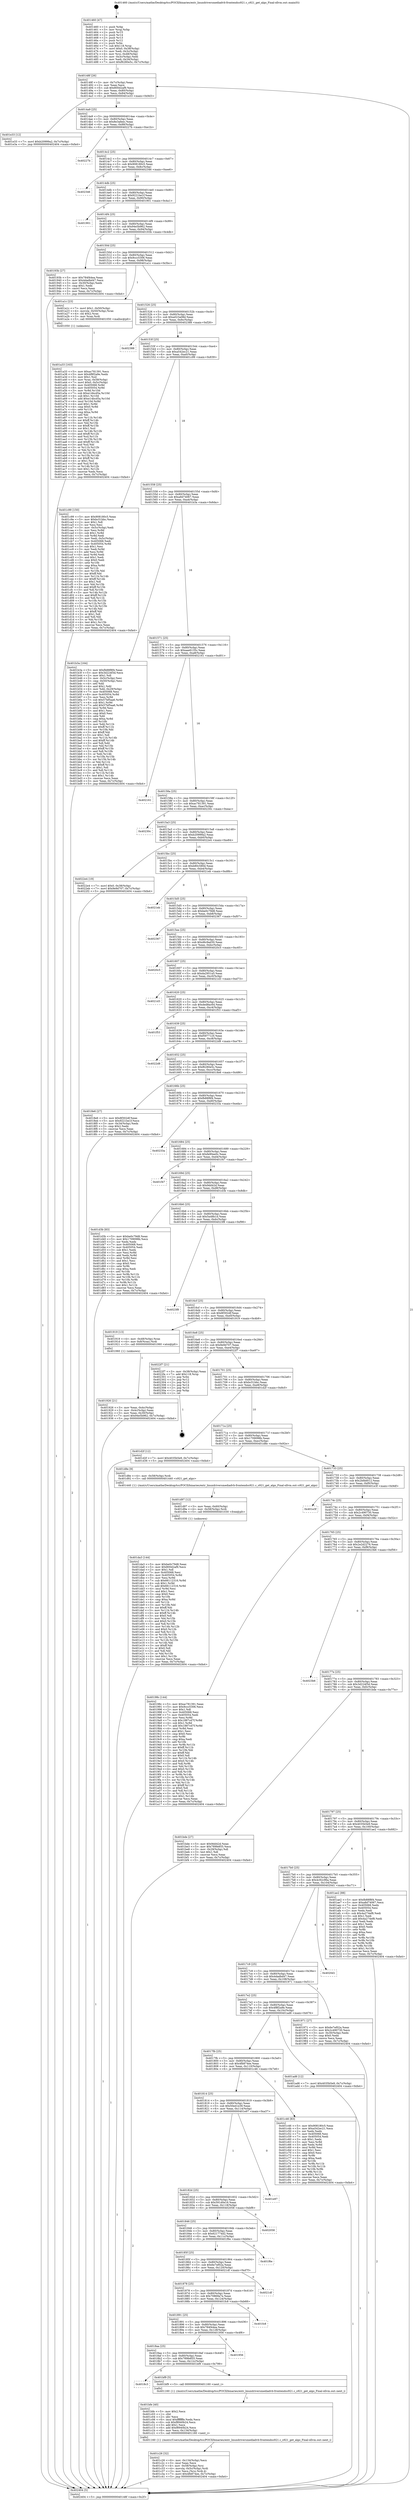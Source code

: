 digraph "0x401460" {
  label = "0x401460 (/mnt/c/Users/mathe/Desktop/tcc/POCII/binaries/extr_linuxdriversmediadvb-frontendss921.c_s921_get_algo_Final-ollvm.out::main(0))"
  labelloc = "t"
  node[shape=record]

  Entry [label="",width=0.3,height=0.3,shape=circle,fillcolor=black,style=filled]
  "0x40148f" [label="{
     0x40148f [26]\l
     | [instrs]\l
     &nbsp;&nbsp;0x40148f \<+3\>: mov -0x7c(%rbp),%eax\l
     &nbsp;&nbsp;0x401492 \<+2\>: mov %eax,%ecx\l
     &nbsp;&nbsp;0x401494 \<+6\>: sub $0x800d2af9,%ecx\l
     &nbsp;&nbsp;0x40149a \<+3\>: mov %eax,-0x80(%rbp)\l
     &nbsp;&nbsp;0x40149d \<+6\>: mov %ecx,-0x84(%rbp)\l
     &nbsp;&nbsp;0x4014a3 \<+6\>: je 0000000000401e33 \<main+0x9d3\>\l
  }"]
  "0x401e33" [label="{
     0x401e33 [12]\l
     | [instrs]\l
     &nbsp;&nbsp;0x401e33 \<+7\>: movl $0xb20999a2,-0x7c(%rbp)\l
     &nbsp;&nbsp;0x401e3a \<+5\>: jmp 0000000000402404 \<main+0xfa4\>\l
  }"]
  "0x4014a9" [label="{
     0x4014a9 [25]\l
     | [instrs]\l
     &nbsp;&nbsp;0x4014a9 \<+5\>: jmp 00000000004014ae \<main+0x4e\>\l
     &nbsp;&nbsp;0x4014ae \<+3\>: mov -0x80(%rbp),%eax\l
     &nbsp;&nbsp;0x4014b1 \<+5\>: sub $0x8e3afeec,%eax\l
     &nbsp;&nbsp;0x4014b6 \<+6\>: mov %eax,-0x88(%rbp)\l
     &nbsp;&nbsp;0x4014bc \<+6\>: je 000000000040227b \<main+0xe1b\>\l
  }"]
  Exit [label="",width=0.3,height=0.3,shape=circle,fillcolor=black,style=filled,peripheries=2]
  "0x40227b" [label="{
     0x40227b\l
  }", style=dashed]
  "0x4014c2" [label="{
     0x4014c2 [25]\l
     | [instrs]\l
     &nbsp;&nbsp;0x4014c2 \<+5\>: jmp 00000000004014c7 \<main+0x67\>\l
     &nbsp;&nbsp;0x4014c7 \<+3\>: mov -0x80(%rbp),%eax\l
     &nbsp;&nbsp;0x4014ca \<+5\>: sub $0x908180c5,%eax\l
     &nbsp;&nbsp;0x4014cf \<+6\>: mov %eax,-0x8c(%rbp)\l
     &nbsp;&nbsp;0x4014d5 \<+6\>: je 0000000000402346 \<main+0xee6\>\l
  }"]
  "0x401da3" [label="{
     0x401da3 [144]\l
     | [instrs]\l
     &nbsp;&nbsp;0x401da3 \<+5\>: mov $0xbe0c79d8,%eax\l
     &nbsp;&nbsp;0x401da8 \<+5\>: mov $0x800d2af9,%ecx\l
     &nbsp;&nbsp;0x401dad \<+2\>: mov $0x1,%dl\l
     &nbsp;&nbsp;0x401daf \<+7\>: mov 0x405068,%esi\l
     &nbsp;&nbsp;0x401db6 \<+8\>: mov 0x405054,%r8d\l
     &nbsp;&nbsp;0x401dbe \<+3\>: mov %esi,%r9d\l
     &nbsp;&nbsp;0x401dc1 \<+7\>: sub $0x66112316,%r9d\l
     &nbsp;&nbsp;0x401dc8 \<+4\>: sub $0x1,%r9d\l
     &nbsp;&nbsp;0x401dcc \<+7\>: add $0x66112316,%r9d\l
     &nbsp;&nbsp;0x401dd3 \<+4\>: imul %r9d,%esi\l
     &nbsp;&nbsp;0x401dd7 \<+3\>: and $0x1,%esi\l
     &nbsp;&nbsp;0x401dda \<+3\>: cmp $0x0,%esi\l
     &nbsp;&nbsp;0x401ddd \<+4\>: sete %r10b\l
     &nbsp;&nbsp;0x401de1 \<+4\>: cmp $0xa,%r8d\l
     &nbsp;&nbsp;0x401de5 \<+4\>: setl %r11b\l
     &nbsp;&nbsp;0x401de9 \<+3\>: mov %r10b,%bl\l
     &nbsp;&nbsp;0x401dec \<+3\>: xor $0xff,%bl\l
     &nbsp;&nbsp;0x401def \<+3\>: mov %r11b,%r14b\l
     &nbsp;&nbsp;0x401df2 \<+4\>: xor $0xff,%r14b\l
     &nbsp;&nbsp;0x401df6 \<+3\>: xor $0x0,%dl\l
     &nbsp;&nbsp;0x401df9 \<+3\>: mov %bl,%r15b\l
     &nbsp;&nbsp;0x401dfc \<+4\>: and $0x0,%r15b\l
     &nbsp;&nbsp;0x401e00 \<+3\>: and %dl,%r10b\l
     &nbsp;&nbsp;0x401e03 \<+3\>: mov %r14b,%r12b\l
     &nbsp;&nbsp;0x401e06 \<+4\>: and $0x0,%r12b\l
     &nbsp;&nbsp;0x401e0a \<+3\>: and %dl,%r11b\l
     &nbsp;&nbsp;0x401e0d \<+3\>: or %r10b,%r15b\l
     &nbsp;&nbsp;0x401e10 \<+3\>: or %r11b,%r12b\l
     &nbsp;&nbsp;0x401e13 \<+3\>: xor %r12b,%r15b\l
     &nbsp;&nbsp;0x401e16 \<+3\>: or %r14b,%bl\l
     &nbsp;&nbsp;0x401e19 \<+3\>: xor $0xff,%bl\l
     &nbsp;&nbsp;0x401e1c \<+3\>: or $0x0,%dl\l
     &nbsp;&nbsp;0x401e1f \<+2\>: and %dl,%bl\l
     &nbsp;&nbsp;0x401e21 \<+3\>: or %bl,%r15b\l
     &nbsp;&nbsp;0x401e24 \<+4\>: test $0x1,%r15b\l
     &nbsp;&nbsp;0x401e28 \<+3\>: cmovne %ecx,%eax\l
     &nbsp;&nbsp;0x401e2b \<+3\>: mov %eax,-0x7c(%rbp)\l
     &nbsp;&nbsp;0x401e2e \<+5\>: jmp 0000000000402404 \<main+0xfa4\>\l
  }"]
  "0x402346" [label="{
     0x402346\l
  }", style=dashed]
  "0x4014db" [label="{
     0x4014db [25]\l
     | [instrs]\l
     &nbsp;&nbsp;0x4014db \<+5\>: jmp 00000000004014e0 \<main+0x80\>\l
     &nbsp;&nbsp;0x4014e0 \<+3\>: mov -0x80(%rbp),%eax\l
     &nbsp;&nbsp;0x4014e3 \<+5\>: sub $0x9221be1f,%eax\l
     &nbsp;&nbsp;0x4014e8 \<+6\>: mov %eax,-0x90(%rbp)\l
     &nbsp;&nbsp;0x4014ee \<+6\>: je 0000000000401901 \<main+0x4a1\>\l
  }"]
  "0x401d97" [label="{
     0x401d97 [12]\l
     | [instrs]\l
     &nbsp;&nbsp;0x401d97 \<+3\>: mov %eax,-0x60(%rbp)\l
     &nbsp;&nbsp;0x401d9a \<+4\>: mov -0x58(%rbp),%rdi\l
     &nbsp;&nbsp;0x401d9e \<+5\>: call 0000000000401030 \<free@plt\>\l
     | [calls]\l
     &nbsp;&nbsp;0x401030 \{1\} (unknown)\l
  }"]
  "0x401901" [label="{
     0x401901\l
  }", style=dashed]
  "0x4014f4" [label="{
     0x4014f4 [25]\l
     | [instrs]\l
     &nbsp;&nbsp;0x4014f4 \<+5\>: jmp 00000000004014f9 \<main+0x99\>\l
     &nbsp;&nbsp;0x4014f9 \<+3\>: mov -0x80(%rbp),%eax\l
     &nbsp;&nbsp;0x4014fc \<+5\>: sub $0x94e5b962,%eax\l
     &nbsp;&nbsp;0x401501 \<+6\>: mov %eax,-0x94(%rbp)\l
     &nbsp;&nbsp;0x401507 \<+6\>: je 000000000040193b \<main+0x4db\>\l
  }"]
  "0x401c26" [label="{
     0x401c26 [32]\l
     | [instrs]\l
     &nbsp;&nbsp;0x401c26 \<+6\>: mov -0x134(%rbp),%ecx\l
     &nbsp;&nbsp;0x401c2c \<+3\>: imul %eax,%ecx\l
     &nbsp;&nbsp;0x401c2f \<+4\>: mov -0x58(%rbp),%rsi\l
     &nbsp;&nbsp;0x401c33 \<+4\>: movslq -0x5c(%rbp),%rdi\l
     &nbsp;&nbsp;0x401c37 \<+3\>: mov %ecx,(%rsi,%rdi,4)\l
     &nbsp;&nbsp;0x401c3a \<+7\>: movl $0x4fb874ee,-0x7c(%rbp)\l
     &nbsp;&nbsp;0x401c41 \<+5\>: jmp 0000000000402404 \<main+0xfa4\>\l
  }"]
  "0x40193b" [label="{
     0x40193b [27]\l
     | [instrs]\l
     &nbsp;&nbsp;0x40193b \<+5\>: mov $0x784f44ea,%eax\l
     &nbsp;&nbsp;0x401940 \<+5\>: mov $0x4dadbd47,%ecx\l
     &nbsp;&nbsp;0x401945 \<+3\>: mov -0x30(%rbp),%edx\l
     &nbsp;&nbsp;0x401948 \<+3\>: cmp $0x1,%edx\l
     &nbsp;&nbsp;0x40194b \<+3\>: cmovl %ecx,%eax\l
     &nbsp;&nbsp;0x40194e \<+3\>: mov %eax,-0x7c(%rbp)\l
     &nbsp;&nbsp;0x401951 \<+5\>: jmp 0000000000402404 \<main+0xfa4\>\l
  }"]
  "0x40150d" [label="{
     0x40150d [25]\l
     | [instrs]\l
     &nbsp;&nbsp;0x40150d \<+5\>: jmp 0000000000401512 \<main+0xb2\>\l
     &nbsp;&nbsp;0x401512 \<+3\>: mov -0x80(%rbp),%eax\l
     &nbsp;&nbsp;0x401515 \<+5\>: sub $0x9ccc5306,%eax\l
     &nbsp;&nbsp;0x40151a \<+6\>: mov %eax,-0x98(%rbp)\l
     &nbsp;&nbsp;0x401520 \<+6\>: je 0000000000401a1c \<main+0x5bc\>\l
  }"]
  "0x401bfe" [label="{
     0x401bfe [40]\l
     | [instrs]\l
     &nbsp;&nbsp;0x401bfe \<+5\>: mov $0x2,%ecx\l
     &nbsp;&nbsp;0x401c03 \<+1\>: cltd\l
     &nbsp;&nbsp;0x401c04 \<+2\>: idiv %ecx\l
     &nbsp;&nbsp;0x401c06 \<+6\>: imul $0xfffffffe,%edx,%ecx\l
     &nbsp;&nbsp;0x401c0c \<+6\>: sub $0xf8940b24,%ecx\l
     &nbsp;&nbsp;0x401c12 \<+3\>: add $0x1,%ecx\l
     &nbsp;&nbsp;0x401c15 \<+6\>: add $0xf8940b24,%ecx\l
     &nbsp;&nbsp;0x401c1b \<+6\>: mov %ecx,-0x134(%rbp)\l
     &nbsp;&nbsp;0x401c21 \<+5\>: call 0000000000401160 \<next_i\>\l
     | [calls]\l
     &nbsp;&nbsp;0x401160 \{1\} (/mnt/c/Users/mathe/Desktop/tcc/POCII/binaries/extr_linuxdriversmediadvb-frontendss921.c_s921_get_algo_Final-ollvm.out::next_i)\l
  }"]
  "0x401a1c" [label="{
     0x401a1c [23]\l
     | [instrs]\l
     &nbsp;&nbsp;0x401a1c \<+7\>: movl $0x1,-0x50(%rbp)\l
     &nbsp;&nbsp;0x401a23 \<+4\>: movslq -0x50(%rbp),%rax\l
     &nbsp;&nbsp;0x401a27 \<+4\>: shl $0x2,%rax\l
     &nbsp;&nbsp;0x401a2b \<+3\>: mov %rax,%rdi\l
     &nbsp;&nbsp;0x401a2e \<+5\>: call 0000000000401050 \<malloc@plt\>\l
     | [calls]\l
     &nbsp;&nbsp;0x401050 \{1\} (unknown)\l
  }"]
  "0x401526" [label="{
     0x401526 [25]\l
     | [instrs]\l
     &nbsp;&nbsp;0x401526 \<+5\>: jmp 000000000040152b \<main+0xcb\>\l
     &nbsp;&nbsp;0x40152b \<+3\>: mov -0x80(%rbp),%eax\l
     &nbsp;&nbsp;0x40152e \<+5\>: sub $0xa023a08d,%eax\l
     &nbsp;&nbsp;0x401533 \<+6\>: mov %eax,-0x9c(%rbp)\l
     &nbsp;&nbsp;0x401539 \<+6\>: je 0000000000402388 \<main+0xf28\>\l
  }"]
  "0x4018c3" [label="{
     0x4018c3\l
  }", style=dashed]
  "0x402388" [label="{
     0x402388\l
  }", style=dashed]
  "0x40153f" [label="{
     0x40153f [25]\l
     | [instrs]\l
     &nbsp;&nbsp;0x40153f \<+5\>: jmp 0000000000401544 \<main+0xe4\>\l
     &nbsp;&nbsp;0x401544 \<+3\>: mov -0x80(%rbp),%eax\l
     &nbsp;&nbsp;0x401547 \<+5\>: sub $0xa542ec21,%eax\l
     &nbsp;&nbsp;0x40154c \<+6\>: mov %eax,-0xa0(%rbp)\l
     &nbsp;&nbsp;0x401552 \<+6\>: je 0000000000401c99 \<main+0x839\>\l
  }"]
  "0x401bf9" [label="{
     0x401bf9 [5]\l
     | [instrs]\l
     &nbsp;&nbsp;0x401bf9 \<+5\>: call 0000000000401160 \<next_i\>\l
     | [calls]\l
     &nbsp;&nbsp;0x401160 \{1\} (/mnt/c/Users/mathe/Desktop/tcc/POCII/binaries/extr_linuxdriversmediadvb-frontendss921.c_s921_get_algo_Final-ollvm.out::next_i)\l
  }"]
  "0x401c99" [label="{
     0x401c99 [150]\l
     | [instrs]\l
     &nbsp;&nbsp;0x401c99 \<+5\>: mov $0x908180c5,%eax\l
     &nbsp;&nbsp;0x401c9e \<+5\>: mov $0xbc51bbc,%ecx\l
     &nbsp;&nbsp;0x401ca3 \<+2\>: mov $0x1,%dl\l
     &nbsp;&nbsp;0x401ca5 \<+2\>: xor %esi,%esi\l
     &nbsp;&nbsp;0x401ca7 \<+3\>: mov -0x5c(%rbp),%edi\l
     &nbsp;&nbsp;0x401caa \<+3\>: mov %esi,%r8d\l
     &nbsp;&nbsp;0x401cad \<+4\>: sub $0x1,%r8d\l
     &nbsp;&nbsp;0x401cb1 \<+3\>: sub %r8d,%edi\l
     &nbsp;&nbsp;0x401cb4 \<+3\>: mov %edi,-0x5c(%rbp)\l
     &nbsp;&nbsp;0x401cb7 \<+7\>: mov 0x405068,%edi\l
     &nbsp;&nbsp;0x401cbe \<+8\>: mov 0x405054,%r8d\l
     &nbsp;&nbsp;0x401cc6 \<+3\>: sub $0x1,%esi\l
     &nbsp;&nbsp;0x401cc9 \<+3\>: mov %edi,%r9d\l
     &nbsp;&nbsp;0x401ccc \<+3\>: add %esi,%r9d\l
     &nbsp;&nbsp;0x401ccf \<+4\>: imul %r9d,%edi\l
     &nbsp;&nbsp;0x401cd3 \<+3\>: and $0x1,%edi\l
     &nbsp;&nbsp;0x401cd6 \<+3\>: cmp $0x0,%edi\l
     &nbsp;&nbsp;0x401cd9 \<+4\>: sete %r10b\l
     &nbsp;&nbsp;0x401cdd \<+4\>: cmp $0xa,%r8d\l
     &nbsp;&nbsp;0x401ce1 \<+4\>: setl %r11b\l
     &nbsp;&nbsp;0x401ce5 \<+3\>: mov %r10b,%bl\l
     &nbsp;&nbsp;0x401ce8 \<+3\>: xor $0xff,%bl\l
     &nbsp;&nbsp;0x401ceb \<+3\>: mov %r11b,%r14b\l
     &nbsp;&nbsp;0x401cee \<+4\>: xor $0xff,%r14b\l
     &nbsp;&nbsp;0x401cf2 \<+3\>: xor $0x1,%dl\l
     &nbsp;&nbsp;0x401cf5 \<+3\>: mov %bl,%r15b\l
     &nbsp;&nbsp;0x401cf8 \<+4\>: and $0xff,%r15b\l
     &nbsp;&nbsp;0x401cfc \<+3\>: and %dl,%r10b\l
     &nbsp;&nbsp;0x401cff \<+3\>: mov %r14b,%r12b\l
     &nbsp;&nbsp;0x401d02 \<+4\>: and $0xff,%r12b\l
     &nbsp;&nbsp;0x401d06 \<+3\>: and %dl,%r11b\l
     &nbsp;&nbsp;0x401d09 \<+3\>: or %r10b,%r15b\l
     &nbsp;&nbsp;0x401d0c \<+3\>: or %r11b,%r12b\l
     &nbsp;&nbsp;0x401d0f \<+3\>: xor %r12b,%r15b\l
     &nbsp;&nbsp;0x401d12 \<+3\>: or %r14b,%bl\l
     &nbsp;&nbsp;0x401d15 \<+3\>: xor $0xff,%bl\l
     &nbsp;&nbsp;0x401d18 \<+3\>: or $0x1,%dl\l
     &nbsp;&nbsp;0x401d1b \<+2\>: and %dl,%bl\l
     &nbsp;&nbsp;0x401d1d \<+3\>: or %bl,%r15b\l
     &nbsp;&nbsp;0x401d20 \<+4\>: test $0x1,%r15b\l
     &nbsp;&nbsp;0x401d24 \<+3\>: cmovne %ecx,%eax\l
     &nbsp;&nbsp;0x401d27 \<+3\>: mov %eax,-0x7c(%rbp)\l
     &nbsp;&nbsp;0x401d2a \<+5\>: jmp 0000000000402404 \<main+0xfa4\>\l
  }"]
  "0x401558" [label="{
     0x401558 [25]\l
     | [instrs]\l
     &nbsp;&nbsp;0x401558 \<+5\>: jmp 000000000040155d \<main+0xfd\>\l
     &nbsp;&nbsp;0x40155d \<+3\>: mov -0x80(%rbp),%eax\l
     &nbsp;&nbsp;0x401560 \<+5\>: sub $0xa8d74067,%eax\l
     &nbsp;&nbsp;0x401565 \<+6\>: mov %eax,-0xa4(%rbp)\l
     &nbsp;&nbsp;0x40156b \<+6\>: je 0000000000401b3a \<main+0x6da\>\l
  }"]
  "0x4018aa" [label="{
     0x4018aa [25]\l
     | [instrs]\l
     &nbsp;&nbsp;0x4018aa \<+5\>: jmp 00000000004018af \<main+0x44f\>\l
     &nbsp;&nbsp;0x4018af \<+3\>: mov -0x80(%rbp),%eax\l
     &nbsp;&nbsp;0x4018b2 \<+5\>: sub $0x789fe855,%eax\l
     &nbsp;&nbsp;0x4018b7 \<+6\>: mov %eax,-0x12c(%rbp)\l
     &nbsp;&nbsp;0x4018bd \<+6\>: je 0000000000401bf9 \<main+0x799\>\l
  }"]
  "0x401b3a" [label="{
     0x401b3a [164]\l
     | [instrs]\l
     &nbsp;&nbsp;0x401b3a \<+5\>: mov $0xfb88f8f4,%eax\l
     &nbsp;&nbsp;0x401b3f \<+5\>: mov $0x3d224f3d,%ecx\l
     &nbsp;&nbsp;0x401b44 \<+2\>: mov $0x1,%dl\l
     &nbsp;&nbsp;0x401b46 \<+3\>: mov -0x5c(%rbp),%esi\l
     &nbsp;&nbsp;0x401b49 \<+3\>: cmp -0x50(%rbp),%esi\l
     &nbsp;&nbsp;0x401b4c \<+4\>: setl %dil\l
     &nbsp;&nbsp;0x401b50 \<+4\>: and $0x1,%dil\l
     &nbsp;&nbsp;0x401b54 \<+4\>: mov %dil,-0x29(%rbp)\l
     &nbsp;&nbsp;0x401b58 \<+7\>: mov 0x405068,%esi\l
     &nbsp;&nbsp;0x401b5f \<+8\>: mov 0x405054,%r8d\l
     &nbsp;&nbsp;0x401b67 \<+3\>: mov %esi,%r9d\l
     &nbsp;&nbsp;0x401b6a \<+7\>: sub $0x57bf5aa6,%r9d\l
     &nbsp;&nbsp;0x401b71 \<+4\>: sub $0x1,%r9d\l
     &nbsp;&nbsp;0x401b75 \<+7\>: add $0x57bf5aa6,%r9d\l
     &nbsp;&nbsp;0x401b7c \<+4\>: imul %r9d,%esi\l
     &nbsp;&nbsp;0x401b80 \<+3\>: and $0x1,%esi\l
     &nbsp;&nbsp;0x401b83 \<+3\>: cmp $0x0,%esi\l
     &nbsp;&nbsp;0x401b86 \<+4\>: sete %dil\l
     &nbsp;&nbsp;0x401b8a \<+4\>: cmp $0xa,%r8d\l
     &nbsp;&nbsp;0x401b8e \<+4\>: setl %r10b\l
     &nbsp;&nbsp;0x401b92 \<+3\>: mov %dil,%r11b\l
     &nbsp;&nbsp;0x401b95 \<+4\>: xor $0xff,%r11b\l
     &nbsp;&nbsp;0x401b99 \<+3\>: mov %r10b,%bl\l
     &nbsp;&nbsp;0x401b9c \<+3\>: xor $0xff,%bl\l
     &nbsp;&nbsp;0x401b9f \<+3\>: xor $0x1,%dl\l
     &nbsp;&nbsp;0x401ba2 \<+3\>: mov %r11b,%r14b\l
     &nbsp;&nbsp;0x401ba5 \<+4\>: and $0xff,%r14b\l
     &nbsp;&nbsp;0x401ba9 \<+3\>: and %dl,%dil\l
     &nbsp;&nbsp;0x401bac \<+3\>: mov %bl,%r15b\l
     &nbsp;&nbsp;0x401baf \<+4\>: and $0xff,%r15b\l
     &nbsp;&nbsp;0x401bb3 \<+3\>: and %dl,%r10b\l
     &nbsp;&nbsp;0x401bb6 \<+3\>: or %dil,%r14b\l
     &nbsp;&nbsp;0x401bb9 \<+3\>: or %r10b,%r15b\l
     &nbsp;&nbsp;0x401bbc \<+3\>: xor %r15b,%r14b\l
     &nbsp;&nbsp;0x401bbf \<+3\>: or %bl,%r11b\l
     &nbsp;&nbsp;0x401bc2 \<+4\>: xor $0xff,%r11b\l
     &nbsp;&nbsp;0x401bc6 \<+3\>: or $0x1,%dl\l
     &nbsp;&nbsp;0x401bc9 \<+3\>: and %dl,%r11b\l
     &nbsp;&nbsp;0x401bcc \<+3\>: or %r11b,%r14b\l
     &nbsp;&nbsp;0x401bcf \<+4\>: test $0x1,%r14b\l
     &nbsp;&nbsp;0x401bd3 \<+3\>: cmovne %ecx,%eax\l
     &nbsp;&nbsp;0x401bd6 \<+3\>: mov %eax,-0x7c(%rbp)\l
     &nbsp;&nbsp;0x401bd9 \<+5\>: jmp 0000000000402404 \<main+0xfa4\>\l
  }"]
  "0x401571" [label="{
     0x401571 [25]\l
     | [instrs]\l
     &nbsp;&nbsp;0x401571 \<+5\>: jmp 0000000000401576 \<main+0x116\>\l
     &nbsp;&nbsp;0x401576 \<+3\>: mov -0x80(%rbp),%eax\l
     &nbsp;&nbsp;0x401579 \<+5\>: sub $0xaae6135c,%eax\l
     &nbsp;&nbsp;0x40157e \<+6\>: mov %eax,-0xa8(%rbp)\l
     &nbsp;&nbsp;0x401584 \<+6\>: je 0000000000402161 \<main+0xd01\>\l
  }"]
  "0x401956" [label="{
     0x401956\l
  }", style=dashed]
  "0x402161" [label="{
     0x402161\l
  }", style=dashed]
  "0x40158a" [label="{
     0x40158a [25]\l
     | [instrs]\l
     &nbsp;&nbsp;0x40158a \<+5\>: jmp 000000000040158f \<main+0x12f\>\l
     &nbsp;&nbsp;0x40158f \<+3\>: mov -0x80(%rbp),%eax\l
     &nbsp;&nbsp;0x401592 \<+5\>: sub $0xac781391,%eax\l
     &nbsp;&nbsp;0x401597 \<+6\>: mov %eax,-0xac(%rbp)\l
     &nbsp;&nbsp;0x40159d \<+6\>: je 000000000040230c \<main+0xeac\>\l
  }"]
  "0x401891" [label="{
     0x401891 [25]\l
     | [instrs]\l
     &nbsp;&nbsp;0x401891 \<+5\>: jmp 0000000000401896 \<main+0x436\>\l
     &nbsp;&nbsp;0x401896 \<+3\>: mov -0x80(%rbp),%eax\l
     &nbsp;&nbsp;0x401899 \<+5\>: sub $0x784f44ea,%eax\l
     &nbsp;&nbsp;0x40189e \<+6\>: mov %eax,-0x128(%rbp)\l
     &nbsp;&nbsp;0x4018a4 \<+6\>: je 0000000000401956 \<main+0x4f6\>\l
  }"]
  "0x40230c" [label="{
     0x40230c\l
  }", style=dashed]
  "0x4015a3" [label="{
     0x4015a3 [25]\l
     | [instrs]\l
     &nbsp;&nbsp;0x4015a3 \<+5\>: jmp 00000000004015a8 \<main+0x148\>\l
     &nbsp;&nbsp;0x4015a8 \<+3\>: mov -0x80(%rbp),%eax\l
     &nbsp;&nbsp;0x4015ab \<+5\>: sub $0xb20999a2,%eax\l
     &nbsp;&nbsp;0x4015b0 \<+6\>: mov %eax,-0xb0(%rbp)\l
     &nbsp;&nbsp;0x4015b6 \<+6\>: je 00000000004022e4 \<main+0xe84\>\l
  }"]
  "0x401fc8" [label="{
     0x401fc8\l
  }", style=dashed]
  "0x4022e4" [label="{
     0x4022e4 [19]\l
     | [instrs]\l
     &nbsp;&nbsp;0x4022e4 \<+7\>: movl $0x0,-0x38(%rbp)\l
     &nbsp;&nbsp;0x4022eb \<+7\>: movl $0x9e9d707,-0x7c(%rbp)\l
     &nbsp;&nbsp;0x4022f2 \<+5\>: jmp 0000000000402404 \<main+0xfa4\>\l
  }"]
  "0x4015bc" [label="{
     0x4015bc [25]\l
     | [instrs]\l
     &nbsp;&nbsp;0x4015bc \<+5\>: jmp 00000000004015c1 \<main+0x161\>\l
     &nbsp;&nbsp;0x4015c1 \<+3\>: mov -0x80(%rbp),%eax\l
     &nbsp;&nbsp;0x4015c4 \<+5\>: sub $0xb80c580d,%eax\l
     &nbsp;&nbsp;0x4015c9 \<+6\>: mov %eax,-0xb4(%rbp)\l
     &nbsp;&nbsp;0x4015cf \<+6\>: je 00000000004021eb \<main+0xd8b\>\l
  }"]
  "0x401878" [label="{
     0x401878 [25]\l
     | [instrs]\l
     &nbsp;&nbsp;0x401878 \<+5\>: jmp 000000000040187d \<main+0x41d\>\l
     &nbsp;&nbsp;0x40187d \<+3\>: mov -0x80(%rbp),%eax\l
     &nbsp;&nbsp;0x401880 \<+5\>: sub $0x70869a7e,%eax\l
     &nbsp;&nbsp;0x401885 \<+6\>: mov %eax,-0x124(%rbp)\l
     &nbsp;&nbsp;0x40188b \<+6\>: je 0000000000401fc8 \<main+0xb68\>\l
  }"]
  "0x4021eb" [label="{
     0x4021eb\l
  }", style=dashed]
  "0x4015d5" [label="{
     0x4015d5 [25]\l
     | [instrs]\l
     &nbsp;&nbsp;0x4015d5 \<+5\>: jmp 00000000004015da \<main+0x17a\>\l
     &nbsp;&nbsp;0x4015da \<+3\>: mov -0x80(%rbp),%eax\l
     &nbsp;&nbsp;0x4015dd \<+5\>: sub $0xbe0c79d8,%eax\l
     &nbsp;&nbsp;0x4015e2 \<+6\>: mov %eax,-0xb8(%rbp)\l
     &nbsp;&nbsp;0x4015e8 \<+6\>: je 0000000000402367 \<main+0xf07\>\l
  }"]
  "0x4021df" [label="{
     0x4021df\l
  }", style=dashed]
  "0x402367" [label="{
     0x402367\l
  }", style=dashed]
  "0x4015ee" [label="{
     0x4015ee [25]\l
     | [instrs]\l
     &nbsp;&nbsp;0x4015ee \<+5\>: jmp 00000000004015f3 \<main+0x193\>\l
     &nbsp;&nbsp;0x4015f3 \<+3\>: mov -0x80(%rbp),%eax\l
     &nbsp;&nbsp;0x4015f6 \<+5\>: sub $0xd6c9ad30,%eax\l
     &nbsp;&nbsp;0x4015fb \<+6\>: mov %eax,-0xbc(%rbp)\l
     &nbsp;&nbsp;0x401601 \<+6\>: je 00000000004020c5 \<main+0xc65\>\l
  }"]
  "0x40185f" [label="{
     0x40185f [25]\l
     | [instrs]\l
     &nbsp;&nbsp;0x40185f \<+5\>: jmp 0000000000401864 \<main+0x404\>\l
     &nbsp;&nbsp;0x401864 \<+3\>: mov -0x80(%rbp),%eax\l
     &nbsp;&nbsp;0x401867 \<+5\>: sub $0x6e7ef02a,%eax\l
     &nbsp;&nbsp;0x40186c \<+6\>: mov %eax,-0x120(%rbp)\l
     &nbsp;&nbsp;0x401872 \<+6\>: je 00000000004021df \<main+0xd7f\>\l
  }"]
  "0x4020c5" [label="{
     0x4020c5\l
  }", style=dashed]
  "0x401607" [label="{
     0x401607 [25]\l
     | [instrs]\l
     &nbsp;&nbsp;0x401607 \<+5\>: jmp 000000000040160c \<main+0x1ac\>\l
     &nbsp;&nbsp;0x40160c \<+3\>: mov -0x80(%rbp),%eax\l
     &nbsp;&nbsp;0x40160f \<+5\>: sub $0xda2951a5,%eax\l
     &nbsp;&nbsp;0x401614 \<+6\>: mov %eax,-0xc0(%rbp)\l
     &nbsp;&nbsp;0x40161a \<+6\>: je 00000000004021d3 \<main+0xd73\>\l
  }"]
  "0x401f6e" [label="{
     0x401f6e\l
  }", style=dashed]
  "0x4021d3" [label="{
     0x4021d3\l
  }", style=dashed]
  "0x401620" [label="{
     0x401620 [25]\l
     | [instrs]\l
     &nbsp;&nbsp;0x401620 \<+5\>: jmp 0000000000401625 \<main+0x1c5\>\l
     &nbsp;&nbsp;0x401625 \<+3\>: mov -0x80(%rbp),%eax\l
     &nbsp;&nbsp;0x401628 \<+5\>: sub $0xded8ac64,%eax\l
     &nbsp;&nbsp;0x40162d \<+6\>: mov %eax,-0xc4(%rbp)\l
     &nbsp;&nbsp;0x401633 \<+6\>: je 0000000000401f53 \<main+0xaf3\>\l
  }"]
  "0x401846" [label="{
     0x401846 [25]\l
     | [instrs]\l
     &nbsp;&nbsp;0x401846 \<+5\>: jmp 000000000040184b \<main+0x3eb\>\l
     &nbsp;&nbsp;0x40184b \<+3\>: mov -0x80(%rbp),%eax\l
     &nbsp;&nbsp;0x40184e \<+5\>: sub $0x621774d2,%eax\l
     &nbsp;&nbsp;0x401853 \<+6\>: mov %eax,-0x11c(%rbp)\l
     &nbsp;&nbsp;0x401859 \<+6\>: je 0000000000401f6e \<main+0xb0e\>\l
  }"]
  "0x401f53" [label="{
     0x401f53\l
  }", style=dashed]
  "0x401639" [label="{
     0x401639 [25]\l
     | [instrs]\l
     &nbsp;&nbsp;0x401639 \<+5\>: jmp 000000000040163e \<main+0x1de\>\l
     &nbsp;&nbsp;0x40163e \<+3\>: mov -0x80(%rbp),%eax\l
     &nbsp;&nbsp;0x401641 \<+5\>: sub $0xf59771c0,%eax\l
     &nbsp;&nbsp;0x401646 \<+6\>: mov %eax,-0xc8(%rbp)\l
     &nbsp;&nbsp;0x40164c \<+6\>: je 00000000004022d8 \<main+0xe78\>\l
  }"]
  "0x402058" [label="{
     0x402058\l
  }", style=dashed]
  "0x4022d8" [label="{
     0x4022d8\l
  }", style=dashed]
  "0x401652" [label="{
     0x401652 [25]\l
     | [instrs]\l
     &nbsp;&nbsp;0x401652 \<+5\>: jmp 0000000000401657 \<main+0x1f7\>\l
     &nbsp;&nbsp;0x401657 \<+3\>: mov -0x80(%rbp),%eax\l
     &nbsp;&nbsp;0x40165a \<+5\>: sub $0xf6280e5c,%eax\l
     &nbsp;&nbsp;0x40165f \<+6\>: mov %eax,-0xcc(%rbp)\l
     &nbsp;&nbsp;0x401665 \<+6\>: je 00000000004018e6 \<main+0x486\>\l
  }"]
  "0x40182d" [label="{
     0x40182d [25]\l
     | [instrs]\l
     &nbsp;&nbsp;0x40182d \<+5\>: jmp 0000000000401832 \<main+0x3d2\>\l
     &nbsp;&nbsp;0x401832 \<+3\>: mov -0x80(%rbp),%eax\l
     &nbsp;&nbsp;0x401835 \<+5\>: sub $0x591d0e16,%eax\l
     &nbsp;&nbsp;0x40183a \<+6\>: mov %eax,-0x118(%rbp)\l
     &nbsp;&nbsp;0x401840 \<+6\>: je 0000000000402058 \<main+0xbf8\>\l
  }"]
  "0x4018e6" [label="{
     0x4018e6 [27]\l
     | [instrs]\l
     &nbsp;&nbsp;0x4018e6 \<+5\>: mov $0x8f302df,%eax\l
     &nbsp;&nbsp;0x4018eb \<+5\>: mov $0x9221be1f,%ecx\l
     &nbsp;&nbsp;0x4018f0 \<+3\>: mov -0x34(%rbp),%edx\l
     &nbsp;&nbsp;0x4018f3 \<+3\>: cmp $0x2,%edx\l
     &nbsp;&nbsp;0x4018f6 \<+3\>: cmovne %ecx,%eax\l
     &nbsp;&nbsp;0x4018f9 \<+3\>: mov %eax,-0x7c(%rbp)\l
     &nbsp;&nbsp;0x4018fc \<+5\>: jmp 0000000000402404 \<main+0xfa4\>\l
  }"]
  "0x40166b" [label="{
     0x40166b [25]\l
     | [instrs]\l
     &nbsp;&nbsp;0x40166b \<+5\>: jmp 0000000000401670 \<main+0x210\>\l
     &nbsp;&nbsp;0x401670 \<+3\>: mov -0x80(%rbp),%eax\l
     &nbsp;&nbsp;0x401673 \<+5\>: sub $0xfb88f8f4,%eax\l
     &nbsp;&nbsp;0x401678 \<+6\>: mov %eax,-0xd0(%rbp)\l
     &nbsp;&nbsp;0x40167e \<+6\>: je 000000000040233a \<main+0xeda\>\l
  }"]
  "0x402404" [label="{
     0x402404 [5]\l
     | [instrs]\l
     &nbsp;&nbsp;0x402404 \<+5\>: jmp 000000000040148f \<main+0x2f\>\l
  }"]
  "0x401460" [label="{
     0x401460 [47]\l
     | [instrs]\l
     &nbsp;&nbsp;0x401460 \<+1\>: push %rbp\l
     &nbsp;&nbsp;0x401461 \<+3\>: mov %rsp,%rbp\l
     &nbsp;&nbsp;0x401464 \<+2\>: push %r15\l
     &nbsp;&nbsp;0x401466 \<+2\>: push %r14\l
     &nbsp;&nbsp;0x401468 \<+2\>: push %r13\l
     &nbsp;&nbsp;0x40146a \<+2\>: push %r12\l
     &nbsp;&nbsp;0x40146c \<+1\>: push %rbx\l
     &nbsp;&nbsp;0x40146d \<+7\>: sub $0x118,%rsp\l
     &nbsp;&nbsp;0x401474 \<+7\>: movl $0x0,-0x38(%rbp)\l
     &nbsp;&nbsp;0x40147b \<+3\>: mov %edi,-0x3c(%rbp)\l
     &nbsp;&nbsp;0x40147e \<+4\>: mov %rsi,-0x48(%rbp)\l
     &nbsp;&nbsp;0x401482 \<+3\>: mov -0x3c(%rbp),%edi\l
     &nbsp;&nbsp;0x401485 \<+3\>: mov %edi,-0x34(%rbp)\l
     &nbsp;&nbsp;0x401488 \<+7\>: movl $0xf6280e5c,-0x7c(%rbp)\l
  }"]
  "0x401e97" [label="{
     0x401e97\l
  }", style=dashed]
  "0x40233a" [label="{
     0x40233a\l
  }", style=dashed]
  "0x401684" [label="{
     0x401684 [25]\l
     | [instrs]\l
     &nbsp;&nbsp;0x401684 \<+5\>: jmp 0000000000401689 \<main+0x229\>\l
     &nbsp;&nbsp;0x401689 \<+3\>: mov -0x80(%rbp),%eax\l
     &nbsp;&nbsp;0x40168c \<+5\>: sub $0xfe90ee0c,%eax\l
     &nbsp;&nbsp;0x401691 \<+6\>: mov %eax,-0xd4(%rbp)\l
     &nbsp;&nbsp;0x401697 \<+6\>: je 0000000000401f47 \<main+0xae7\>\l
  }"]
  "0x401814" [label="{
     0x401814 [25]\l
     | [instrs]\l
     &nbsp;&nbsp;0x401814 \<+5\>: jmp 0000000000401819 \<main+0x3b9\>\l
     &nbsp;&nbsp;0x401819 \<+3\>: mov -0x80(%rbp),%eax\l
     &nbsp;&nbsp;0x40181c \<+5\>: sub $0x50ed1e39,%eax\l
     &nbsp;&nbsp;0x401821 \<+6\>: mov %eax,-0x114(%rbp)\l
     &nbsp;&nbsp;0x401827 \<+6\>: je 0000000000401e97 \<main+0xa37\>\l
  }"]
  "0x401f47" [label="{
     0x401f47\l
  }", style=dashed]
  "0x40169d" [label="{
     0x40169d [25]\l
     | [instrs]\l
     &nbsp;&nbsp;0x40169d \<+5\>: jmp 00000000004016a2 \<main+0x242\>\l
     &nbsp;&nbsp;0x4016a2 \<+3\>: mov -0x80(%rbp),%eax\l
     &nbsp;&nbsp;0x4016a5 \<+5\>: sub $0x9dd42d,%eax\l
     &nbsp;&nbsp;0x4016aa \<+6\>: mov %eax,-0xd8(%rbp)\l
     &nbsp;&nbsp;0x4016b0 \<+6\>: je 0000000000401d3b \<main+0x8db\>\l
  }"]
  "0x401c46" [label="{
     0x401c46 [83]\l
     | [instrs]\l
     &nbsp;&nbsp;0x401c46 \<+5\>: mov $0x908180c5,%eax\l
     &nbsp;&nbsp;0x401c4b \<+5\>: mov $0xa542ec21,%ecx\l
     &nbsp;&nbsp;0x401c50 \<+2\>: xor %edx,%edx\l
     &nbsp;&nbsp;0x401c52 \<+7\>: mov 0x405068,%esi\l
     &nbsp;&nbsp;0x401c59 \<+7\>: mov 0x405054,%edi\l
     &nbsp;&nbsp;0x401c60 \<+3\>: sub $0x1,%edx\l
     &nbsp;&nbsp;0x401c63 \<+3\>: mov %esi,%r8d\l
     &nbsp;&nbsp;0x401c66 \<+3\>: add %edx,%r8d\l
     &nbsp;&nbsp;0x401c69 \<+4\>: imul %r8d,%esi\l
     &nbsp;&nbsp;0x401c6d \<+3\>: and $0x1,%esi\l
     &nbsp;&nbsp;0x401c70 \<+3\>: cmp $0x0,%esi\l
     &nbsp;&nbsp;0x401c73 \<+4\>: sete %r9b\l
     &nbsp;&nbsp;0x401c77 \<+3\>: cmp $0xa,%edi\l
     &nbsp;&nbsp;0x401c7a \<+4\>: setl %r10b\l
     &nbsp;&nbsp;0x401c7e \<+3\>: mov %r9b,%r11b\l
     &nbsp;&nbsp;0x401c81 \<+3\>: and %r10b,%r11b\l
     &nbsp;&nbsp;0x401c84 \<+3\>: xor %r10b,%r9b\l
     &nbsp;&nbsp;0x401c87 \<+3\>: or %r9b,%r11b\l
     &nbsp;&nbsp;0x401c8a \<+4\>: test $0x1,%r11b\l
     &nbsp;&nbsp;0x401c8e \<+3\>: cmovne %ecx,%eax\l
     &nbsp;&nbsp;0x401c91 \<+3\>: mov %eax,-0x7c(%rbp)\l
     &nbsp;&nbsp;0x401c94 \<+5\>: jmp 0000000000402404 \<main+0xfa4\>\l
  }"]
  "0x401d3b" [label="{
     0x401d3b [83]\l
     | [instrs]\l
     &nbsp;&nbsp;0x401d3b \<+5\>: mov $0xbe0c79d8,%eax\l
     &nbsp;&nbsp;0x401d40 \<+5\>: mov $0x1709098b,%ecx\l
     &nbsp;&nbsp;0x401d45 \<+2\>: xor %edx,%edx\l
     &nbsp;&nbsp;0x401d47 \<+7\>: mov 0x405068,%esi\l
     &nbsp;&nbsp;0x401d4e \<+7\>: mov 0x405054,%edi\l
     &nbsp;&nbsp;0x401d55 \<+3\>: sub $0x1,%edx\l
     &nbsp;&nbsp;0x401d58 \<+3\>: mov %esi,%r8d\l
     &nbsp;&nbsp;0x401d5b \<+3\>: add %edx,%r8d\l
     &nbsp;&nbsp;0x401d5e \<+4\>: imul %r8d,%esi\l
     &nbsp;&nbsp;0x401d62 \<+3\>: and $0x1,%esi\l
     &nbsp;&nbsp;0x401d65 \<+3\>: cmp $0x0,%esi\l
     &nbsp;&nbsp;0x401d68 \<+4\>: sete %r9b\l
     &nbsp;&nbsp;0x401d6c \<+3\>: cmp $0xa,%edi\l
     &nbsp;&nbsp;0x401d6f \<+4\>: setl %r10b\l
     &nbsp;&nbsp;0x401d73 \<+3\>: mov %r9b,%r11b\l
     &nbsp;&nbsp;0x401d76 \<+3\>: and %r10b,%r11b\l
     &nbsp;&nbsp;0x401d79 \<+3\>: xor %r10b,%r9b\l
     &nbsp;&nbsp;0x401d7c \<+3\>: or %r9b,%r11b\l
     &nbsp;&nbsp;0x401d7f \<+4\>: test $0x1,%r11b\l
     &nbsp;&nbsp;0x401d83 \<+3\>: cmovne %ecx,%eax\l
     &nbsp;&nbsp;0x401d86 \<+3\>: mov %eax,-0x7c(%rbp)\l
     &nbsp;&nbsp;0x401d89 \<+5\>: jmp 0000000000402404 \<main+0xfa4\>\l
  }"]
  "0x4016b6" [label="{
     0x4016b6 [25]\l
     | [instrs]\l
     &nbsp;&nbsp;0x4016b6 \<+5\>: jmp 00000000004016bb \<main+0x25b\>\l
     &nbsp;&nbsp;0x4016bb \<+3\>: mov -0x80(%rbp),%eax\l
     &nbsp;&nbsp;0x4016be \<+5\>: sub $0x5a48b1d,%eax\l
     &nbsp;&nbsp;0x4016c3 \<+6\>: mov %eax,-0xdc(%rbp)\l
     &nbsp;&nbsp;0x4016c9 \<+6\>: je 00000000004023f8 \<main+0xf98\>\l
  }"]
  "0x4017fb" [label="{
     0x4017fb [25]\l
     | [instrs]\l
     &nbsp;&nbsp;0x4017fb \<+5\>: jmp 0000000000401800 \<main+0x3a0\>\l
     &nbsp;&nbsp;0x401800 \<+3\>: mov -0x80(%rbp),%eax\l
     &nbsp;&nbsp;0x401803 \<+5\>: sub $0x4fb874ee,%eax\l
     &nbsp;&nbsp;0x401808 \<+6\>: mov %eax,-0x110(%rbp)\l
     &nbsp;&nbsp;0x40180e \<+6\>: je 0000000000401c46 \<main+0x7e6\>\l
  }"]
  "0x4023f8" [label="{
     0x4023f8\l
  }", style=dashed]
  "0x4016cf" [label="{
     0x4016cf [25]\l
     | [instrs]\l
     &nbsp;&nbsp;0x4016cf \<+5\>: jmp 00000000004016d4 \<main+0x274\>\l
     &nbsp;&nbsp;0x4016d4 \<+3\>: mov -0x80(%rbp),%eax\l
     &nbsp;&nbsp;0x4016d7 \<+5\>: sub $0x8f302df,%eax\l
     &nbsp;&nbsp;0x4016dc \<+6\>: mov %eax,-0xe0(%rbp)\l
     &nbsp;&nbsp;0x4016e2 \<+6\>: je 0000000000401919 \<main+0x4b9\>\l
  }"]
  "0x401ad6" [label="{
     0x401ad6 [12]\l
     | [instrs]\l
     &nbsp;&nbsp;0x401ad6 \<+7\>: movl $0x4035b5e9,-0x7c(%rbp)\l
     &nbsp;&nbsp;0x401add \<+5\>: jmp 0000000000402404 \<main+0xfa4\>\l
  }"]
  "0x401919" [label="{
     0x401919 [13]\l
     | [instrs]\l
     &nbsp;&nbsp;0x401919 \<+4\>: mov -0x48(%rbp),%rax\l
     &nbsp;&nbsp;0x40191d \<+4\>: mov 0x8(%rax),%rdi\l
     &nbsp;&nbsp;0x401921 \<+5\>: call 0000000000401060 \<atoi@plt\>\l
     | [calls]\l
     &nbsp;&nbsp;0x401060 \{1\} (unknown)\l
  }"]
  "0x4016e8" [label="{
     0x4016e8 [25]\l
     | [instrs]\l
     &nbsp;&nbsp;0x4016e8 \<+5\>: jmp 00000000004016ed \<main+0x28d\>\l
     &nbsp;&nbsp;0x4016ed \<+3\>: mov -0x80(%rbp),%eax\l
     &nbsp;&nbsp;0x4016f0 \<+5\>: sub $0x9e9d707,%eax\l
     &nbsp;&nbsp;0x4016f5 \<+6\>: mov %eax,-0xe4(%rbp)\l
     &nbsp;&nbsp;0x4016fb \<+6\>: je 00000000004022f7 \<main+0xe97\>\l
  }"]
  "0x401926" [label="{
     0x401926 [21]\l
     | [instrs]\l
     &nbsp;&nbsp;0x401926 \<+3\>: mov %eax,-0x4c(%rbp)\l
     &nbsp;&nbsp;0x401929 \<+3\>: mov -0x4c(%rbp),%eax\l
     &nbsp;&nbsp;0x40192c \<+3\>: mov %eax,-0x30(%rbp)\l
     &nbsp;&nbsp;0x40192f \<+7\>: movl $0x94e5b962,-0x7c(%rbp)\l
     &nbsp;&nbsp;0x401936 \<+5\>: jmp 0000000000402404 \<main+0xfa4\>\l
  }"]
  "0x401a33" [label="{
     0x401a33 [163]\l
     | [instrs]\l
     &nbsp;&nbsp;0x401a33 \<+5\>: mov $0xac781391,%ecx\l
     &nbsp;&nbsp;0x401a38 \<+5\>: mov $0x4f8f2a9e,%edx\l
     &nbsp;&nbsp;0x401a3d \<+3\>: mov $0x1,%sil\l
     &nbsp;&nbsp;0x401a40 \<+4\>: mov %rax,-0x58(%rbp)\l
     &nbsp;&nbsp;0x401a44 \<+7\>: movl $0x0,-0x5c(%rbp)\l
     &nbsp;&nbsp;0x401a4b \<+8\>: mov 0x405068,%r8d\l
     &nbsp;&nbsp;0x401a53 \<+8\>: mov 0x405054,%r9d\l
     &nbsp;&nbsp;0x401a5b \<+3\>: mov %r8d,%r10d\l
     &nbsp;&nbsp;0x401a5e \<+7\>: sub $0xe14bcd5a,%r10d\l
     &nbsp;&nbsp;0x401a65 \<+4\>: sub $0x1,%r10d\l
     &nbsp;&nbsp;0x401a69 \<+7\>: add $0xe14bcd5a,%r10d\l
     &nbsp;&nbsp;0x401a70 \<+4\>: imul %r10d,%r8d\l
     &nbsp;&nbsp;0x401a74 \<+4\>: and $0x1,%r8d\l
     &nbsp;&nbsp;0x401a78 \<+4\>: cmp $0x0,%r8d\l
     &nbsp;&nbsp;0x401a7c \<+4\>: sete %r11b\l
     &nbsp;&nbsp;0x401a80 \<+4\>: cmp $0xa,%r9d\l
     &nbsp;&nbsp;0x401a84 \<+3\>: setl %bl\l
     &nbsp;&nbsp;0x401a87 \<+3\>: mov %r11b,%r14b\l
     &nbsp;&nbsp;0x401a8a \<+4\>: xor $0xff,%r14b\l
     &nbsp;&nbsp;0x401a8e \<+3\>: mov %bl,%r15b\l
     &nbsp;&nbsp;0x401a91 \<+4\>: xor $0xff,%r15b\l
     &nbsp;&nbsp;0x401a95 \<+4\>: xor $0x1,%sil\l
     &nbsp;&nbsp;0x401a99 \<+3\>: mov %r14b,%r12b\l
     &nbsp;&nbsp;0x401a9c \<+4\>: and $0xff,%r12b\l
     &nbsp;&nbsp;0x401aa0 \<+3\>: and %sil,%r11b\l
     &nbsp;&nbsp;0x401aa3 \<+3\>: mov %r15b,%r13b\l
     &nbsp;&nbsp;0x401aa6 \<+4\>: and $0xff,%r13b\l
     &nbsp;&nbsp;0x401aaa \<+3\>: and %sil,%bl\l
     &nbsp;&nbsp;0x401aad \<+3\>: or %r11b,%r12b\l
     &nbsp;&nbsp;0x401ab0 \<+3\>: or %bl,%r13b\l
     &nbsp;&nbsp;0x401ab3 \<+3\>: xor %r13b,%r12b\l
     &nbsp;&nbsp;0x401ab6 \<+3\>: or %r15b,%r14b\l
     &nbsp;&nbsp;0x401ab9 \<+4\>: xor $0xff,%r14b\l
     &nbsp;&nbsp;0x401abd \<+4\>: or $0x1,%sil\l
     &nbsp;&nbsp;0x401ac1 \<+3\>: and %sil,%r14b\l
     &nbsp;&nbsp;0x401ac4 \<+3\>: or %r14b,%r12b\l
     &nbsp;&nbsp;0x401ac7 \<+4\>: test $0x1,%r12b\l
     &nbsp;&nbsp;0x401acb \<+3\>: cmovne %edx,%ecx\l
     &nbsp;&nbsp;0x401ace \<+3\>: mov %ecx,-0x7c(%rbp)\l
     &nbsp;&nbsp;0x401ad1 \<+5\>: jmp 0000000000402404 \<main+0xfa4\>\l
  }"]
  "0x4022f7" [label="{
     0x4022f7 [21]\l
     | [instrs]\l
     &nbsp;&nbsp;0x4022f7 \<+3\>: mov -0x38(%rbp),%eax\l
     &nbsp;&nbsp;0x4022fa \<+7\>: add $0x118,%rsp\l
     &nbsp;&nbsp;0x402301 \<+1\>: pop %rbx\l
     &nbsp;&nbsp;0x402302 \<+2\>: pop %r12\l
     &nbsp;&nbsp;0x402304 \<+2\>: pop %r13\l
     &nbsp;&nbsp;0x402306 \<+2\>: pop %r14\l
     &nbsp;&nbsp;0x402308 \<+2\>: pop %r15\l
     &nbsp;&nbsp;0x40230a \<+1\>: pop %rbp\l
     &nbsp;&nbsp;0x40230b \<+1\>: ret\l
  }"]
  "0x401701" [label="{
     0x401701 [25]\l
     | [instrs]\l
     &nbsp;&nbsp;0x401701 \<+5\>: jmp 0000000000401706 \<main+0x2a6\>\l
     &nbsp;&nbsp;0x401706 \<+3\>: mov -0x80(%rbp),%eax\l
     &nbsp;&nbsp;0x401709 \<+5\>: sub $0xbc51bbc,%eax\l
     &nbsp;&nbsp;0x40170e \<+6\>: mov %eax,-0xe8(%rbp)\l
     &nbsp;&nbsp;0x401714 \<+6\>: je 0000000000401d2f \<main+0x8cf\>\l
  }"]
  "0x4017e2" [label="{
     0x4017e2 [25]\l
     | [instrs]\l
     &nbsp;&nbsp;0x4017e2 \<+5\>: jmp 00000000004017e7 \<main+0x387\>\l
     &nbsp;&nbsp;0x4017e7 \<+3\>: mov -0x80(%rbp),%eax\l
     &nbsp;&nbsp;0x4017ea \<+5\>: sub $0x4f8f2a9e,%eax\l
     &nbsp;&nbsp;0x4017ef \<+6\>: mov %eax,-0x10c(%rbp)\l
     &nbsp;&nbsp;0x4017f5 \<+6\>: je 0000000000401ad6 \<main+0x676\>\l
  }"]
  "0x401d2f" [label="{
     0x401d2f [12]\l
     | [instrs]\l
     &nbsp;&nbsp;0x401d2f \<+7\>: movl $0x4035b5e9,-0x7c(%rbp)\l
     &nbsp;&nbsp;0x401d36 \<+5\>: jmp 0000000000402404 \<main+0xfa4\>\l
  }"]
  "0x40171a" [label="{
     0x40171a [25]\l
     | [instrs]\l
     &nbsp;&nbsp;0x40171a \<+5\>: jmp 000000000040171f \<main+0x2bf\>\l
     &nbsp;&nbsp;0x40171f \<+3\>: mov -0x80(%rbp),%eax\l
     &nbsp;&nbsp;0x401722 \<+5\>: sub $0x1709098b,%eax\l
     &nbsp;&nbsp;0x401727 \<+6\>: mov %eax,-0xec(%rbp)\l
     &nbsp;&nbsp;0x40172d \<+6\>: je 0000000000401d8e \<main+0x92e\>\l
  }"]
  "0x401971" [label="{
     0x401971 [27]\l
     | [instrs]\l
     &nbsp;&nbsp;0x401971 \<+5\>: mov $0x6e7ef02a,%eax\l
     &nbsp;&nbsp;0x401976 \<+5\>: mov $0x2c490730,%ecx\l
     &nbsp;&nbsp;0x40197b \<+3\>: mov -0x30(%rbp),%edx\l
     &nbsp;&nbsp;0x40197e \<+3\>: cmp $0x0,%edx\l
     &nbsp;&nbsp;0x401981 \<+3\>: cmove %ecx,%eax\l
     &nbsp;&nbsp;0x401984 \<+3\>: mov %eax,-0x7c(%rbp)\l
     &nbsp;&nbsp;0x401987 \<+5\>: jmp 0000000000402404 \<main+0xfa4\>\l
  }"]
  "0x401d8e" [label="{
     0x401d8e [9]\l
     | [instrs]\l
     &nbsp;&nbsp;0x401d8e \<+4\>: mov -0x58(%rbp),%rdi\l
     &nbsp;&nbsp;0x401d92 \<+5\>: call 0000000000401440 \<s921_get_algo\>\l
     | [calls]\l
     &nbsp;&nbsp;0x401440 \{1\} (/mnt/c/Users/mathe/Desktop/tcc/POCII/binaries/extr_linuxdriversmediadvb-frontendss921.c_s921_get_algo_Final-ollvm.out::s921_get_algo)\l
  }"]
  "0x401733" [label="{
     0x401733 [25]\l
     | [instrs]\l
     &nbsp;&nbsp;0x401733 \<+5\>: jmp 0000000000401738 \<main+0x2d8\>\l
     &nbsp;&nbsp;0x401738 \<+3\>: mov -0x80(%rbp),%eax\l
     &nbsp;&nbsp;0x40173b \<+5\>: sub $0x2bfdd012,%eax\l
     &nbsp;&nbsp;0x401740 \<+6\>: mov %eax,-0xf0(%rbp)\l
     &nbsp;&nbsp;0x401746 \<+6\>: je 0000000000401e3f \<main+0x9df\>\l
  }"]
  "0x4017c9" [label="{
     0x4017c9 [25]\l
     | [instrs]\l
     &nbsp;&nbsp;0x4017c9 \<+5\>: jmp 00000000004017ce \<main+0x36e\>\l
     &nbsp;&nbsp;0x4017ce \<+3\>: mov -0x80(%rbp),%eax\l
     &nbsp;&nbsp;0x4017d1 \<+5\>: sub $0x4dadbd47,%eax\l
     &nbsp;&nbsp;0x4017d6 \<+6\>: mov %eax,-0x108(%rbp)\l
     &nbsp;&nbsp;0x4017dc \<+6\>: je 0000000000401971 \<main+0x511\>\l
  }"]
  "0x401e3f" [label="{
     0x401e3f\l
  }", style=dashed]
  "0x40174c" [label="{
     0x40174c [25]\l
     | [instrs]\l
     &nbsp;&nbsp;0x40174c \<+5\>: jmp 0000000000401751 \<main+0x2f1\>\l
     &nbsp;&nbsp;0x401751 \<+3\>: mov -0x80(%rbp),%eax\l
     &nbsp;&nbsp;0x401754 \<+5\>: sub $0x2c490730,%eax\l
     &nbsp;&nbsp;0x401759 \<+6\>: mov %eax,-0xf4(%rbp)\l
     &nbsp;&nbsp;0x40175f \<+6\>: je 000000000040198c \<main+0x52c\>\l
  }"]
  "0x4020d1" [label="{
     0x4020d1\l
  }", style=dashed]
  "0x40198c" [label="{
     0x40198c [144]\l
     | [instrs]\l
     &nbsp;&nbsp;0x40198c \<+5\>: mov $0xac781391,%eax\l
     &nbsp;&nbsp;0x401991 \<+5\>: mov $0x9ccc5306,%ecx\l
     &nbsp;&nbsp;0x401996 \<+2\>: mov $0x1,%dl\l
     &nbsp;&nbsp;0x401998 \<+7\>: mov 0x405068,%esi\l
     &nbsp;&nbsp;0x40199f \<+7\>: mov 0x405054,%edi\l
     &nbsp;&nbsp;0x4019a6 \<+3\>: mov %esi,%r8d\l
     &nbsp;&nbsp;0x4019a9 \<+7\>: sub $0x1887cd7f,%r8d\l
     &nbsp;&nbsp;0x4019b0 \<+4\>: sub $0x1,%r8d\l
     &nbsp;&nbsp;0x4019b4 \<+7\>: add $0x1887cd7f,%r8d\l
     &nbsp;&nbsp;0x4019bb \<+4\>: imul %r8d,%esi\l
     &nbsp;&nbsp;0x4019bf \<+3\>: and $0x1,%esi\l
     &nbsp;&nbsp;0x4019c2 \<+3\>: cmp $0x0,%esi\l
     &nbsp;&nbsp;0x4019c5 \<+4\>: sete %r9b\l
     &nbsp;&nbsp;0x4019c9 \<+3\>: cmp $0xa,%edi\l
     &nbsp;&nbsp;0x4019cc \<+4\>: setl %r10b\l
     &nbsp;&nbsp;0x4019d0 \<+3\>: mov %r9b,%r11b\l
     &nbsp;&nbsp;0x4019d3 \<+4\>: xor $0xff,%r11b\l
     &nbsp;&nbsp;0x4019d7 \<+3\>: mov %r10b,%bl\l
     &nbsp;&nbsp;0x4019da \<+3\>: xor $0xff,%bl\l
     &nbsp;&nbsp;0x4019dd \<+3\>: xor $0x0,%dl\l
     &nbsp;&nbsp;0x4019e0 \<+3\>: mov %r11b,%r14b\l
     &nbsp;&nbsp;0x4019e3 \<+4\>: and $0x0,%r14b\l
     &nbsp;&nbsp;0x4019e7 \<+3\>: and %dl,%r9b\l
     &nbsp;&nbsp;0x4019ea \<+3\>: mov %bl,%r15b\l
     &nbsp;&nbsp;0x4019ed \<+4\>: and $0x0,%r15b\l
     &nbsp;&nbsp;0x4019f1 \<+3\>: and %dl,%r10b\l
     &nbsp;&nbsp;0x4019f4 \<+3\>: or %r9b,%r14b\l
     &nbsp;&nbsp;0x4019f7 \<+3\>: or %r10b,%r15b\l
     &nbsp;&nbsp;0x4019fa \<+3\>: xor %r15b,%r14b\l
     &nbsp;&nbsp;0x4019fd \<+3\>: or %bl,%r11b\l
     &nbsp;&nbsp;0x401a00 \<+4\>: xor $0xff,%r11b\l
     &nbsp;&nbsp;0x401a04 \<+3\>: or $0x0,%dl\l
     &nbsp;&nbsp;0x401a07 \<+3\>: and %dl,%r11b\l
     &nbsp;&nbsp;0x401a0a \<+3\>: or %r11b,%r14b\l
     &nbsp;&nbsp;0x401a0d \<+4\>: test $0x1,%r14b\l
     &nbsp;&nbsp;0x401a11 \<+3\>: cmovne %ecx,%eax\l
     &nbsp;&nbsp;0x401a14 \<+3\>: mov %eax,-0x7c(%rbp)\l
     &nbsp;&nbsp;0x401a17 \<+5\>: jmp 0000000000402404 \<main+0xfa4\>\l
  }"]
  "0x401765" [label="{
     0x401765 [25]\l
     | [instrs]\l
     &nbsp;&nbsp;0x401765 \<+5\>: jmp 000000000040176a \<main+0x30a\>\l
     &nbsp;&nbsp;0x40176a \<+3\>: mov -0x80(%rbp),%eax\l
     &nbsp;&nbsp;0x40176d \<+5\>: sub $0x2e2d2276,%eax\l
     &nbsp;&nbsp;0x401772 \<+6\>: mov %eax,-0xf8(%rbp)\l
     &nbsp;&nbsp;0x401778 \<+6\>: je 00000000004023b6 \<main+0xf56\>\l
  }"]
  "0x4017b0" [label="{
     0x4017b0 [25]\l
     | [instrs]\l
     &nbsp;&nbsp;0x4017b0 \<+5\>: jmp 00000000004017b5 \<main+0x355\>\l
     &nbsp;&nbsp;0x4017b5 \<+3\>: mov -0x80(%rbp),%eax\l
     &nbsp;&nbsp;0x4017b8 \<+5\>: sub $0x4c92c96a,%eax\l
     &nbsp;&nbsp;0x4017bd \<+6\>: mov %eax,-0x104(%rbp)\l
     &nbsp;&nbsp;0x4017c3 \<+6\>: je 00000000004020d1 \<main+0xc71\>\l
  }"]
  "0x4023b6" [label="{
     0x4023b6\l
  }", style=dashed]
  "0x40177e" [label="{
     0x40177e [25]\l
     | [instrs]\l
     &nbsp;&nbsp;0x40177e \<+5\>: jmp 0000000000401783 \<main+0x323\>\l
     &nbsp;&nbsp;0x401783 \<+3\>: mov -0x80(%rbp),%eax\l
     &nbsp;&nbsp;0x401786 \<+5\>: sub $0x3d224f3d,%eax\l
     &nbsp;&nbsp;0x40178b \<+6\>: mov %eax,-0xfc(%rbp)\l
     &nbsp;&nbsp;0x401791 \<+6\>: je 0000000000401bde \<main+0x77e\>\l
  }"]
  "0x401ae2" [label="{
     0x401ae2 [88]\l
     | [instrs]\l
     &nbsp;&nbsp;0x401ae2 \<+5\>: mov $0xfb88f8f4,%eax\l
     &nbsp;&nbsp;0x401ae7 \<+5\>: mov $0xa8d74067,%ecx\l
     &nbsp;&nbsp;0x401aec \<+7\>: mov 0x405068,%edx\l
     &nbsp;&nbsp;0x401af3 \<+7\>: mov 0x405054,%esi\l
     &nbsp;&nbsp;0x401afa \<+2\>: mov %edx,%edi\l
     &nbsp;&nbsp;0x401afc \<+6\>: sub $0x4a274ef8,%edi\l
     &nbsp;&nbsp;0x401b02 \<+3\>: sub $0x1,%edi\l
     &nbsp;&nbsp;0x401b05 \<+6\>: add $0x4a274ef8,%edi\l
     &nbsp;&nbsp;0x401b0b \<+3\>: imul %edi,%edx\l
     &nbsp;&nbsp;0x401b0e \<+3\>: and $0x1,%edx\l
     &nbsp;&nbsp;0x401b11 \<+3\>: cmp $0x0,%edx\l
     &nbsp;&nbsp;0x401b14 \<+4\>: sete %r8b\l
     &nbsp;&nbsp;0x401b18 \<+3\>: cmp $0xa,%esi\l
     &nbsp;&nbsp;0x401b1b \<+4\>: setl %r9b\l
     &nbsp;&nbsp;0x401b1f \<+3\>: mov %r8b,%r10b\l
     &nbsp;&nbsp;0x401b22 \<+3\>: and %r9b,%r10b\l
     &nbsp;&nbsp;0x401b25 \<+3\>: xor %r9b,%r8b\l
     &nbsp;&nbsp;0x401b28 \<+3\>: or %r8b,%r10b\l
     &nbsp;&nbsp;0x401b2b \<+4\>: test $0x1,%r10b\l
     &nbsp;&nbsp;0x401b2f \<+3\>: cmovne %ecx,%eax\l
     &nbsp;&nbsp;0x401b32 \<+3\>: mov %eax,-0x7c(%rbp)\l
     &nbsp;&nbsp;0x401b35 \<+5\>: jmp 0000000000402404 \<main+0xfa4\>\l
  }"]
  "0x401bde" [label="{
     0x401bde [27]\l
     | [instrs]\l
     &nbsp;&nbsp;0x401bde \<+5\>: mov $0x9dd42d,%eax\l
     &nbsp;&nbsp;0x401be3 \<+5\>: mov $0x789fe855,%ecx\l
     &nbsp;&nbsp;0x401be8 \<+3\>: mov -0x29(%rbp),%dl\l
     &nbsp;&nbsp;0x401beb \<+3\>: test $0x1,%dl\l
     &nbsp;&nbsp;0x401bee \<+3\>: cmovne %ecx,%eax\l
     &nbsp;&nbsp;0x401bf1 \<+3\>: mov %eax,-0x7c(%rbp)\l
     &nbsp;&nbsp;0x401bf4 \<+5\>: jmp 0000000000402404 \<main+0xfa4\>\l
  }"]
  "0x401797" [label="{
     0x401797 [25]\l
     | [instrs]\l
     &nbsp;&nbsp;0x401797 \<+5\>: jmp 000000000040179c \<main+0x33c\>\l
     &nbsp;&nbsp;0x40179c \<+3\>: mov -0x80(%rbp),%eax\l
     &nbsp;&nbsp;0x40179f \<+5\>: sub $0x4035b5e9,%eax\l
     &nbsp;&nbsp;0x4017a4 \<+6\>: mov %eax,-0x100(%rbp)\l
     &nbsp;&nbsp;0x4017aa \<+6\>: je 0000000000401ae2 \<main+0x682\>\l
  }"]
  Entry -> "0x401460" [label=" 1"]
  "0x40148f" -> "0x401e33" [label=" 1"]
  "0x40148f" -> "0x4014a9" [label=" 21"]
  "0x4022f7" -> Exit [label=" 1"]
  "0x4014a9" -> "0x40227b" [label=" 0"]
  "0x4014a9" -> "0x4014c2" [label=" 21"]
  "0x4022e4" -> "0x402404" [label=" 1"]
  "0x4014c2" -> "0x402346" [label=" 0"]
  "0x4014c2" -> "0x4014db" [label=" 21"]
  "0x401e33" -> "0x402404" [label=" 1"]
  "0x4014db" -> "0x401901" [label=" 0"]
  "0x4014db" -> "0x4014f4" [label=" 21"]
  "0x401da3" -> "0x402404" [label=" 1"]
  "0x4014f4" -> "0x40193b" [label=" 1"]
  "0x4014f4" -> "0x40150d" [label=" 20"]
  "0x401d97" -> "0x401da3" [label=" 1"]
  "0x40150d" -> "0x401a1c" [label=" 1"]
  "0x40150d" -> "0x401526" [label=" 19"]
  "0x401d8e" -> "0x401d97" [label=" 1"]
  "0x401526" -> "0x402388" [label=" 0"]
  "0x401526" -> "0x40153f" [label=" 19"]
  "0x401d3b" -> "0x402404" [label=" 1"]
  "0x40153f" -> "0x401c99" [label=" 1"]
  "0x40153f" -> "0x401558" [label=" 18"]
  "0x401d2f" -> "0x402404" [label=" 1"]
  "0x401558" -> "0x401b3a" [label=" 2"]
  "0x401558" -> "0x401571" [label=" 16"]
  "0x401c46" -> "0x402404" [label=" 1"]
  "0x401571" -> "0x402161" [label=" 0"]
  "0x401571" -> "0x40158a" [label=" 16"]
  "0x401c26" -> "0x402404" [label=" 1"]
  "0x40158a" -> "0x40230c" [label=" 0"]
  "0x40158a" -> "0x4015a3" [label=" 16"]
  "0x401bf9" -> "0x401bfe" [label=" 1"]
  "0x4015a3" -> "0x4022e4" [label=" 1"]
  "0x4015a3" -> "0x4015bc" [label=" 15"]
  "0x4018aa" -> "0x4018c3" [label=" 0"]
  "0x4015bc" -> "0x4021eb" [label=" 0"]
  "0x4015bc" -> "0x4015d5" [label=" 15"]
  "0x401c99" -> "0x402404" [label=" 1"]
  "0x4015d5" -> "0x402367" [label=" 0"]
  "0x4015d5" -> "0x4015ee" [label=" 15"]
  "0x401891" -> "0x4018aa" [label=" 1"]
  "0x4015ee" -> "0x4020c5" [label=" 0"]
  "0x4015ee" -> "0x401607" [label=" 15"]
  "0x401bfe" -> "0x401c26" [label=" 1"]
  "0x401607" -> "0x4021d3" [label=" 0"]
  "0x401607" -> "0x401620" [label=" 15"]
  "0x401878" -> "0x401891" [label=" 1"]
  "0x401620" -> "0x401f53" [label=" 0"]
  "0x401620" -> "0x401639" [label=" 15"]
  "0x4018aa" -> "0x401bf9" [label=" 1"]
  "0x401639" -> "0x4022d8" [label=" 0"]
  "0x401639" -> "0x401652" [label=" 15"]
  "0x40185f" -> "0x401878" [label=" 1"]
  "0x401652" -> "0x4018e6" [label=" 1"]
  "0x401652" -> "0x40166b" [label=" 14"]
  "0x4018e6" -> "0x402404" [label=" 1"]
  "0x401460" -> "0x40148f" [label=" 1"]
  "0x402404" -> "0x40148f" [label=" 21"]
  "0x401891" -> "0x401956" [label=" 0"]
  "0x40166b" -> "0x40233a" [label=" 0"]
  "0x40166b" -> "0x401684" [label=" 14"]
  "0x401846" -> "0x40185f" [label=" 1"]
  "0x401684" -> "0x401f47" [label=" 0"]
  "0x401684" -> "0x40169d" [label=" 14"]
  "0x401878" -> "0x401fc8" [label=" 0"]
  "0x40169d" -> "0x401d3b" [label=" 1"]
  "0x40169d" -> "0x4016b6" [label=" 13"]
  "0x40182d" -> "0x401846" [label=" 1"]
  "0x4016b6" -> "0x4023f8" [label=" 0"]
  "0x4016b6" -> "0x4016cf" [label=" 13"]
  "0x40185f" -> "0x4021df" [label=" 0"]
  "0x4016cf" -> "0x401919" [label=" 1"]
  "0x4016cf" -> "0x4016e8" [label=" 12"]
  "0x401919" -> "0x401926" [label=" 1"]
  "0x401926" -> "0x402404" [label=" 1"]
  "0x40193b" -> "0x402404" [label=" 1"]
  "0x401814" -> "0x40182d" [label=" 1"]
  "0x4016e8" -> "0x4022f7" [label=" 1"]
  "0x4016e8" -> "0x401701" [label=" 11"]
  "0x401846" -> "0x401f6e" [label=" 0"]
  "0x401701" -> "0x401d2f" [label=" 1"]
  "0x401701" -> "0x40171a" [label=" 10"]
  "0x4017fb" -> "0x401814" [label=" 1"]
  "0x40171a" -> "0x401d8e" [label=" 1"]
  "0x40171a" -> "0x401733" [label=" 9"]
  "0x4017fb" -> "0x401c46" [label=" 1"]
  "0x401733" -> "0x401e3f" [label=" 0"]
  "0x401733" -> "0x40174c" [label=" 9"]
  "0x401bde" -> "0x402404" [label=" 2"]
  "0x40174c" -> "0x40198c" [label=" 1"]
  "0x40174c" -> "0x401765" [label=" 8"]
  "0x401b3a" -> "0x402404" [label=" 2"]
  "0x401765" -> "0x4023b6" [label=" 0"]
  "0x401765" -> "0x40177e" [label=" 8"]
  "0x401ad6" -> "0x402404" [label=" 1"]
  "0x40177e" -> "0x401bde" [label=" 2"]
  "0x40177e" -> "0x401797" [label=" 6"]
  "0x4017e2" -> "0x4017fb" [label=" 2"]
  "0x401797" -> "0x401ae2" [label=" 2"]
  "0x401797" -> "0x4017b0" [label=" 4"]
  "0x401ae2" -> "0x402404" [label=" 2"]
  "0x4017b0" -> "0x4020d1" [label=" 0"]
  "0x4017b0" -> "0x4017c9" [label=" 4"]
  "0x40182d" -> "0x402058" [label=" 0"]
  "0x4017c9" -> "0x401971" [label=" 1"]
  "0x4017c9" -> "0x4017e2" [label=" 3"]
  "0x401971" -> "0x402404" [label=" 1"]
  "0x40198c" -> "0x402404" [label=" 1"]
  "0x401a1c" -> "0x401a33" [label=" 1"]
  "0x401a33" -> "0x402404" [label=" 1"]
  "0x401814" -> "0x401e97" [label=" 0"]
  "0x4017e2" -> "0x401ad6" [label=" 1"]
}
